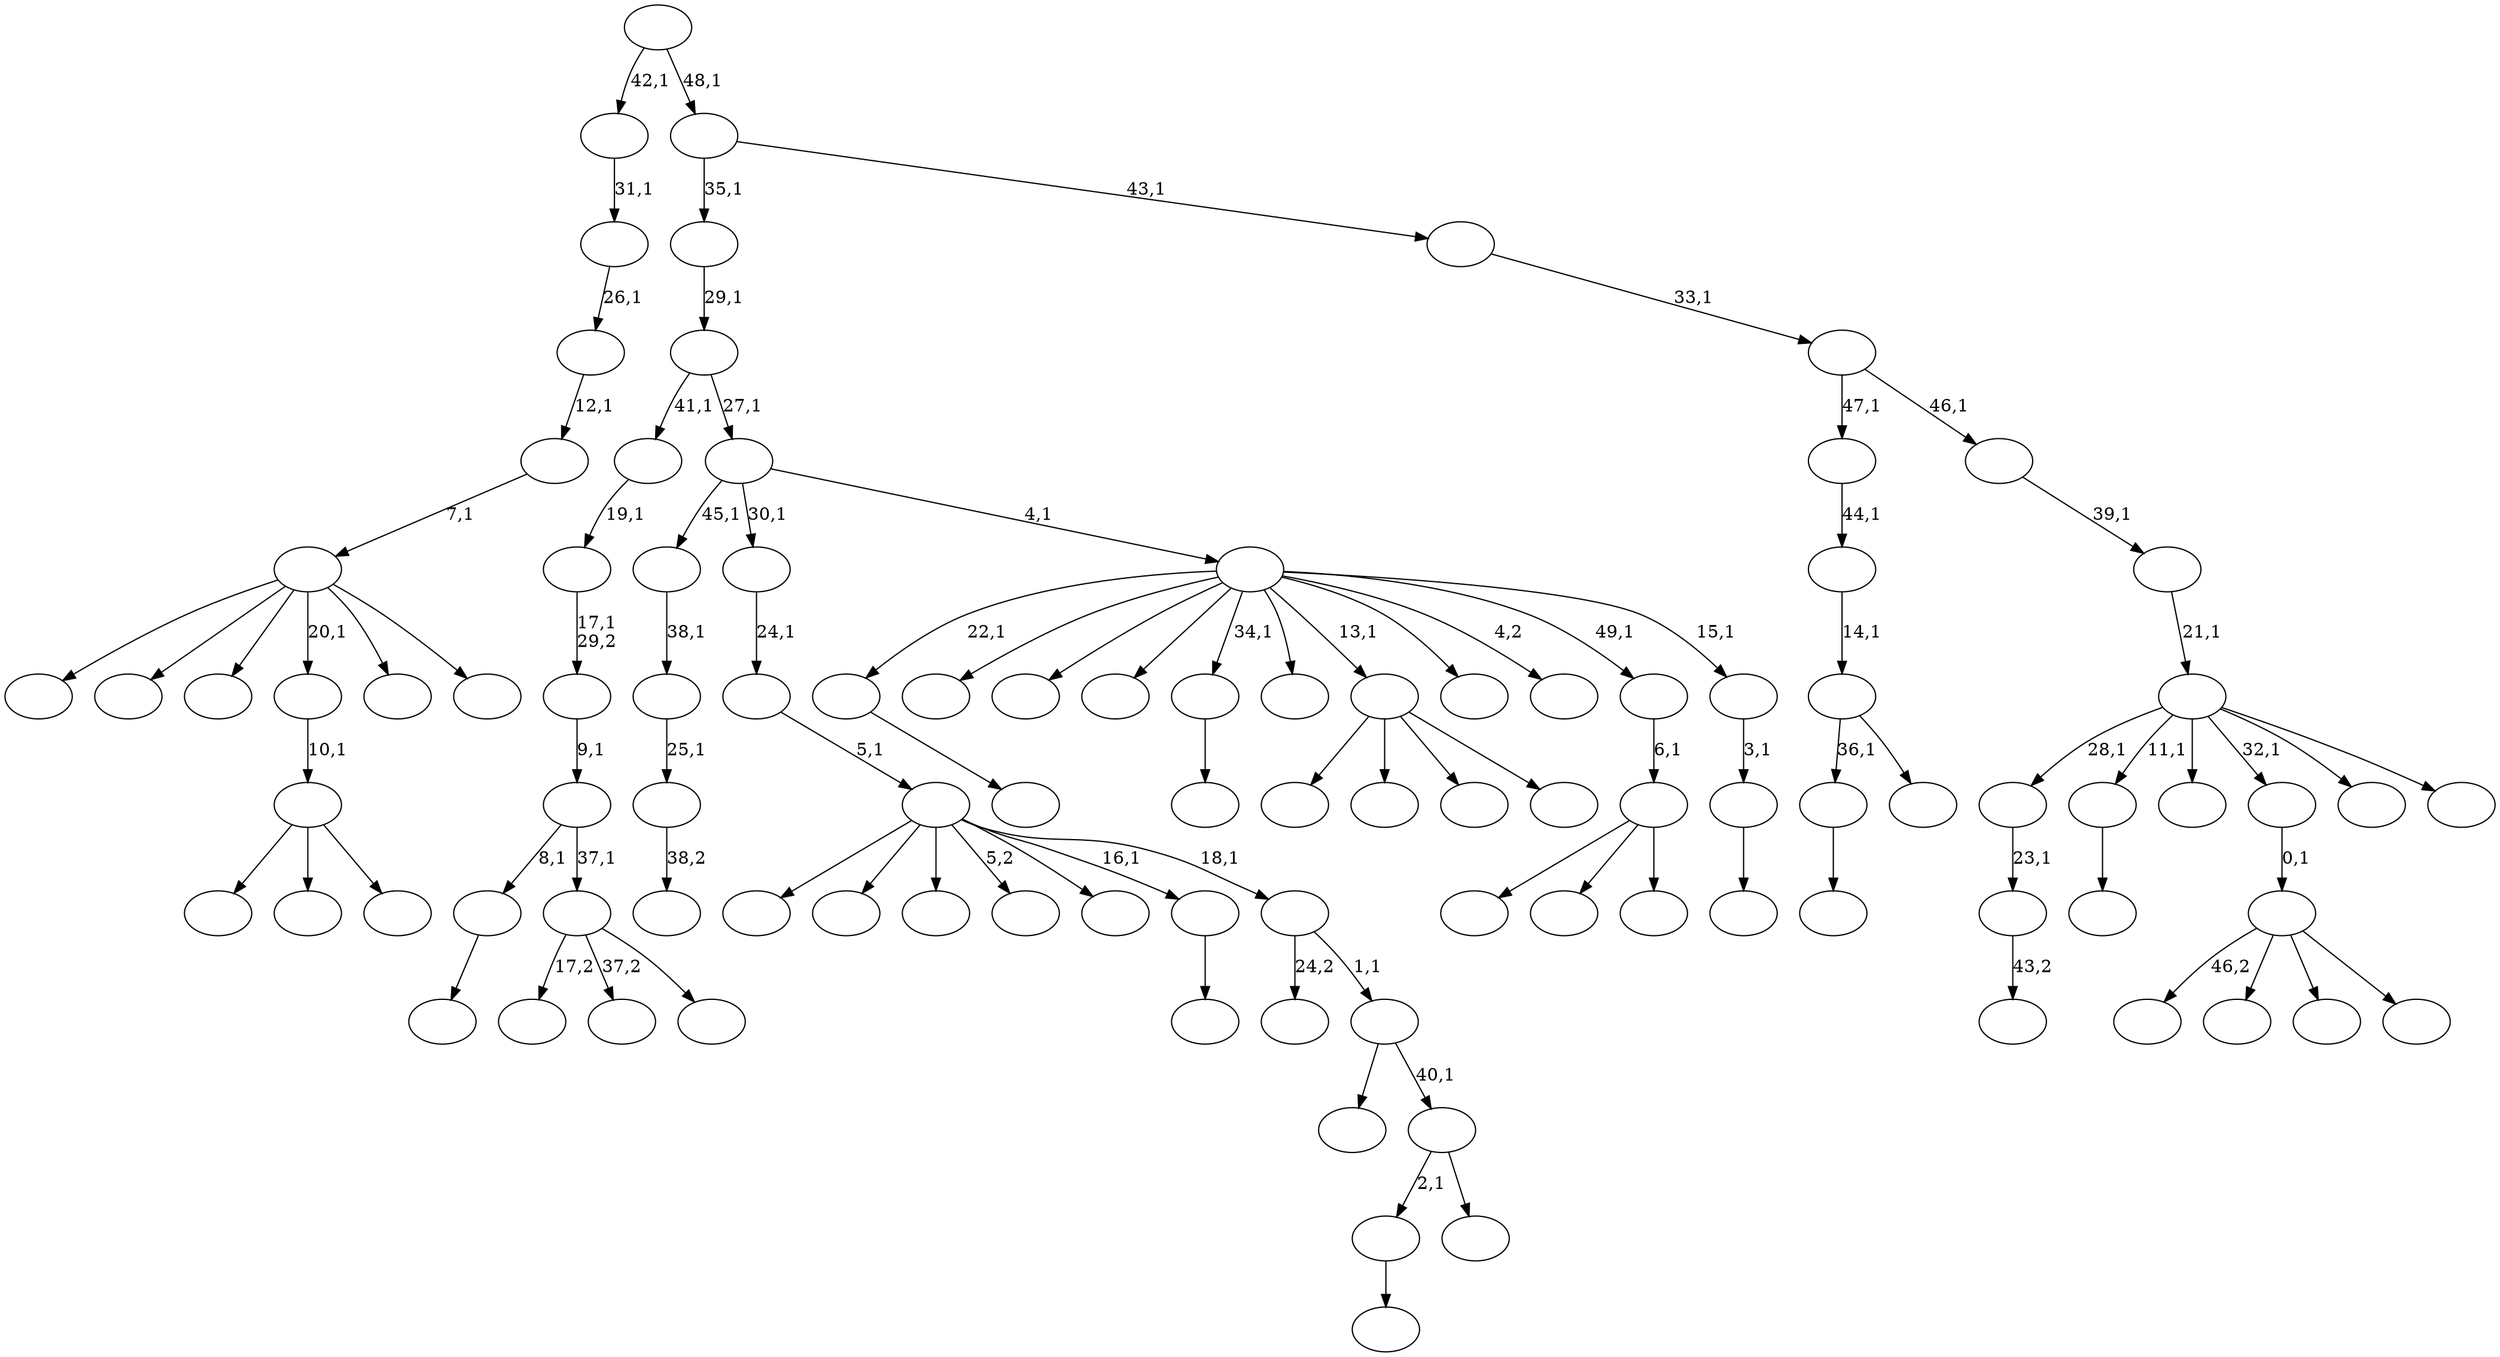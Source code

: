 digraph T {
	100 [label=""]
	99 [label=""]
	98 [label=""]
	97 [label=""]
	96 [label=""]
	95 [label=""]
	94 [label=""]
	93 [label=""]
	92 [label=""]
	91 [label=""]
	90 [label=""]
	89 [label=""]
	88 [label=""]
	87 [label=""]
	86 [label=""]
	85 [label=""]
	84 [label=""]
	83 [label=""]
	82 [label=""]
	81 [label=""]
	80 [label=""]
	79 [label=""]
	78 [label=""]
	77 [label=""]
	76 [label=""]
	75 [label=""]
	74 [label=""]
	73 [label=""]
	72 [label=""]
	71 [label=""]
	70 [label=""]
	69 [label=""]
	68 [label=""]
	67 [label=""]
	66 [label=""]
	65 [label=""]
	64 [label=""]
	63 [label=""]
	62 [label=""]
	61 [label=""]
	60 [label=""]
	59 [label=""]
	58 [label=""]
	57 [label=""]
	56 [label=""]
	55 [label=""]
	54 [label=""]
	53 [label=""]
	52 [label=""]
	51 [label=""]
	50 [label=""]
	49 [label=""]
	48 [label=""]
	47 [label=""]
	46 [label=""]
	45 [label=""]
	44 [label=""]
	43 [label=""]
	42 [label=""]
	41 [label=""]
	40 [label=""]
	39 [label=""]
	38 [label=""]
	37 [label=""]
	36 [label=""]
	35 [label=""]
	34 [label=""]
	33 [label=""]
	32 [label=""]
	31 [label=""]
	30 [label=""]
	29 [label=""]
	28 [label=""]
	27 [label=""]
	26 [label=""]
	25 [label=""]
	24 [label=""]
	23 [label=""]
	22 [label=""]
	21 [label=""]
	20 [label=""]
	19 [label=""]
	18 [label=""]
	17 [label=""]
	16 [label=""]
	15 [label=""]
	14 [label=""]
	13 [label=""]
	12 [label=""]
	11 [label=""]
	10 [label=""]
	9 [label=""]
	8 [label=""]
	7 [label=""]
	6 [label=""]
	5 [label=""]
	4 [label=""]
	3 [label=""]
	2 [label=""]
	1 [label=""]
	0 [label=""]
	94 -> 95 [label=""]
	92 -> 93 [label=""]
	80 -> 81 [label="43,2"]
	79 -> 80 [label="23,1"]
	76 -> 77 [label=""]
	73 -> 96 [label="17,2"]
	73 -> 89 [label="37,2"]
	73 -> 74 [label=""]
	72 -> 94 [label="8,1"]
	72 -> 73 [label="37,1"]
	71 -> 72 [label="9,1"]
	70 -> 71 [label="17,1\n29,2"]
	69 -> 70 [label="19,1"]
	65 -> 66 [label="38,2"]
	64 -> 65 [label="25,1"]
	63 -> 64 [label="38,1"]
	61 -> 62 [label=""]
	59 -> 60 [label=""]
	56 -> 98 [label=""]
	56 -> 85 [label=""]
	56 -> 57 [label=""]
	55 -> 56 [label="10,1"]
	53 -> 54 [label=""]
	46 -> 100 [label="46,2"]
	46 -> 97 [label=""]
	46 -> 86 [label=""]
	46 -> 47 [label=""]
	45 -> 46 [label="0,1"]
	43 -> 90 [label=""]
	43 -> 84 [label=""]
	43 -> 78 [label=""]
	43 -> 44 [label=""]
	37 -> 59 [label="36,1"]
	37 -> 38 [label=""]
	36 -> 37 [label="14,1"]
	35 -> 36 [label="44,1"]
	32 -> 83 [label=""]
	32 -> 50 [label=""]
	32 -> 33 [label=""]
	31 -> 32 [label="6,1"]
	28 -> 29 [label=""]
	26 -> 61 [label="2,1"]
	26 -> 27 [label=""]
	25 -> 41 [label=""]
	25 -> 26 [label="40,1"]
	24 -> 99 [label="24,2"]
	24 -> 25 [label="1,1"]
	23 -> 91 [label=""]
	23 -> 51 [label=""]
	23 -> 49 [label=""]
	23 -> 48 [label="5,2"]
	23 -> 30 [label=""]
	23 -> 28 [label="16,1"]
	23 -> 24 [label="18,1"]
	22 -> 23 [label="5,1"]
	21 -> 22 [label="24,1"]
	19 -> 20 [label=""]
	18 -> 19 [label="3,1"]
	17 -> 92 [label="22,1"]
	17 -> 88 [label=""]
	17 -> 82 [label=""]
	17 -> 67 [label=""]
	17 -> 53 [label="34,1"]
	17 -> 52 [label=""]
	17 -> 43 [label="13,1"]
	17 -> 42 [label=""]
	17 -> 40 [label="4,2"]
	17 -> 31 [label="49,1"]
	17 -> 18 [label="15,1"]
	16 -> 63 [label="45,1"]
	16 -> 21 [label="30,1"]
	16 -> 17 [label="4,1"]
	15 -> 69 [label="41,1"]
	15 -> 16 [label="27,1"]
	14 -> 15 [label="29,1"]
	12 -> 87 [label=""]
	12 -> 75 [label=""]
	12 -> 68 [label=""]
	12 -> 55 [label="20,1"]
	12 -> 39 [label=""]
	12 -> 13 [label=""]
	11 -> 12 [label="7,1"]
	10 -> 11 [label="12,1"]
	9 -> 10 [label="26,1"]
	8 -> 9 [label="31,1"]
	6 -> 79 [label="28,1"]
	6 -> 76 [label="11,1"]
	6 -> 58 [label=""]
	6 -> 45 [label="32,1"]
	6 -> 34 [label=""]
	6 -> 7 [label=""]
	5 -> 6 [label="21,1"]
	4 -> 5 [label="39,1"]
	3 -> 35 [label="47,1"]
	3 -> 4 [label="46,1"]
	2 -> 3 [label="33,1"]
	1 -> 14 [label="35,1"]
	1 -> 2 [label="43,1"]
	0 -> 8 [label="42,1"]
	0 -> 1 [label="48,1"]
}
